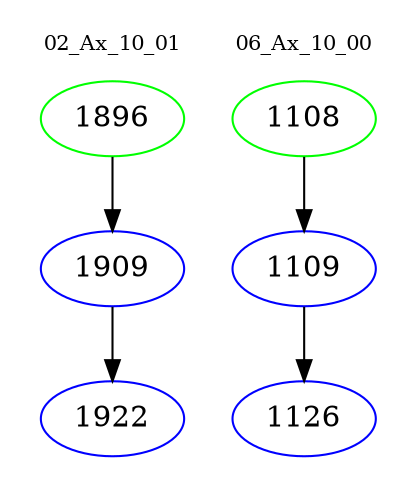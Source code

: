 digraph{
subgraph cluster_0 {
color = white
label = "02_Ax_10_01";
fontsize=10;
T0_1896 [label="1896", color="green"]
T0_1896 -> T0_1909 [color="black"]
T0_1909 [label="1909", color="blue"]
T0_1909 -> T0_1922 [color="black"]
T0_1922 [label="1922", color="blue"]
}
subgraph cluster_1 {
color = white
label = "06_Ax_10_00";
fontsize=10;
T1_1108 [label="1108", color="green"]
T1_1108 -> T1_1109 [color="black"]
T1_1109 [label="1109", color="blue"]
T1_1109 -> T1_1126 [color="black"]
T1_1126 [label="1126", color="blue"]
}
}
